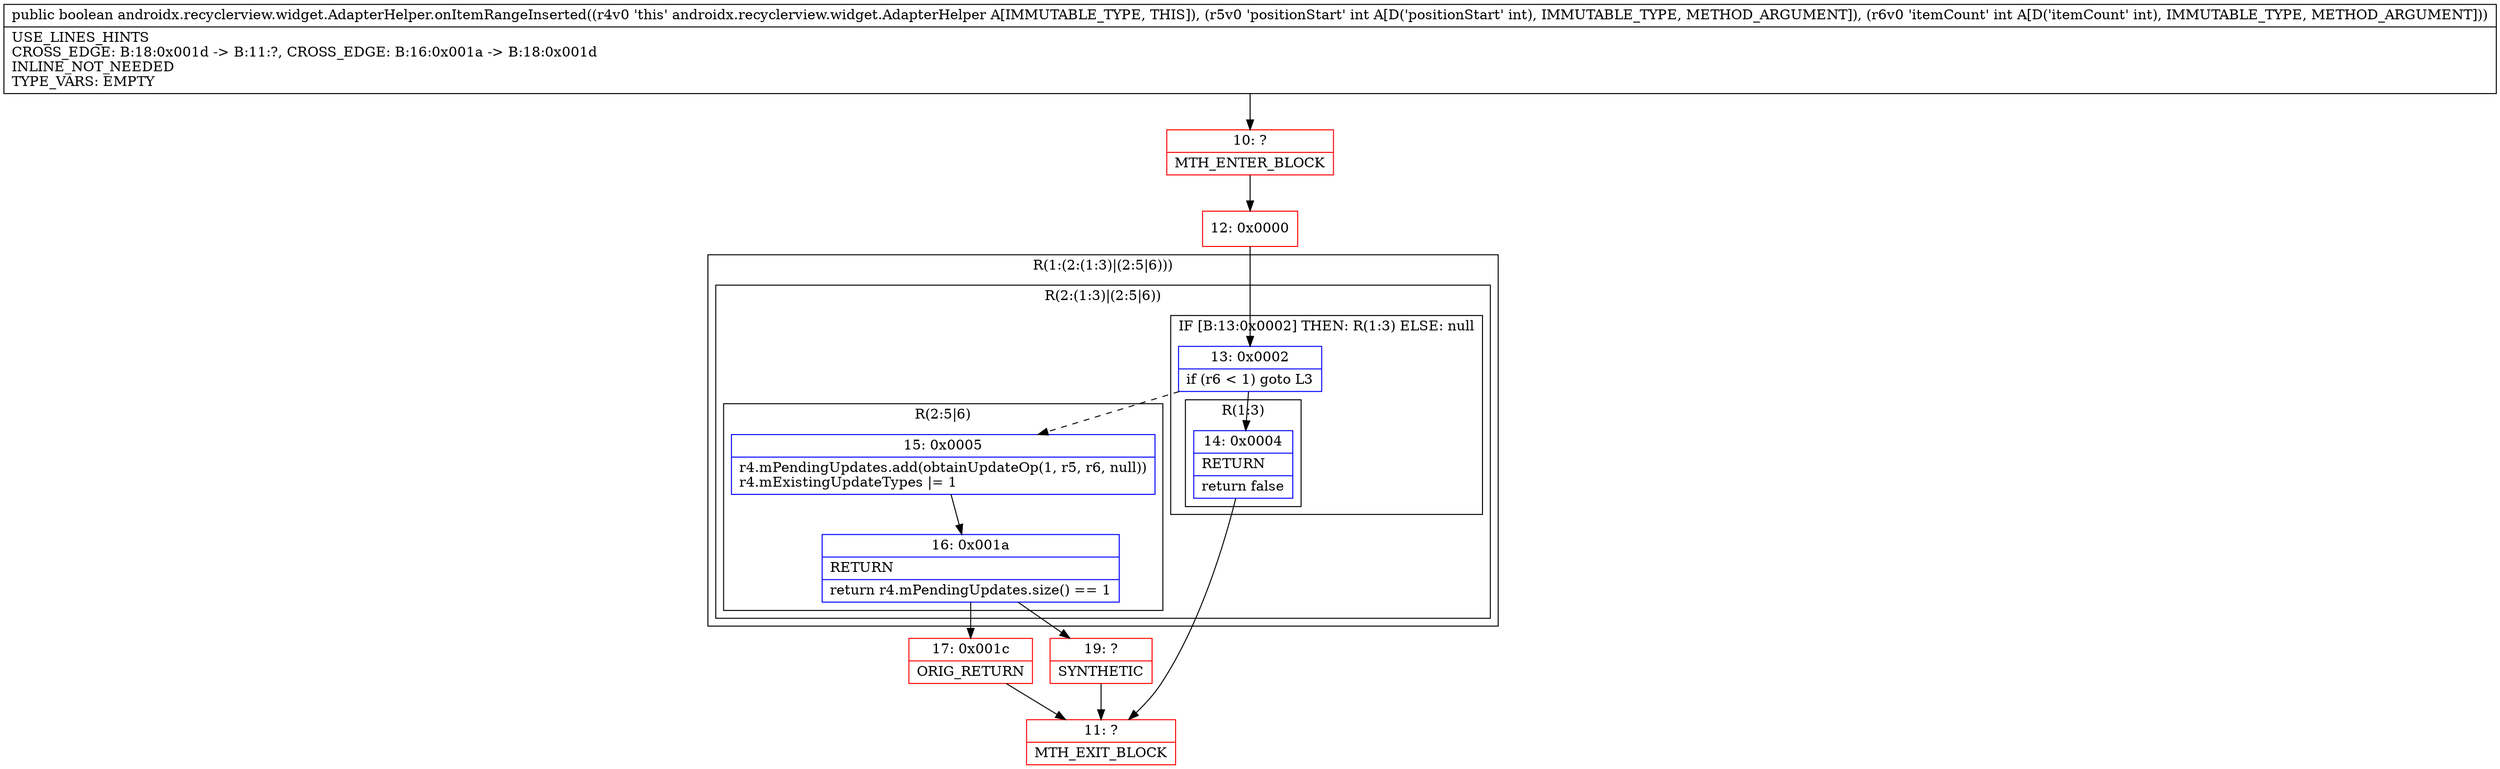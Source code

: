 digraph "CFG forandroidx.recyclerview.widget.AdapterHelper.onItemRangeInserted(II)Z" {
subgraph cluster_Region_692546832 {
label = "R(1:(2:(1:3)|(2:5|6)))";
node [shape=record,color=blue];
subgraph cluster_Region_817330519 {
label = "R(2:(1:3)|(2:5|6))";
node [shape=record,color=blue];
subgraph cluster_IfRegion_1034202079 {
label = "IF [B:13:0x0002] THEN: R(1:3) ELSE: null";
node [shape=record,color=blue];
Node_13 [shape=record,label="{13\:\ 0x0002|if (r6 \< 1) goto L3\l}"];
subgraph cluster_Region_539389562 {
label = "R(1:3)";
node [shape=record,color=blue];
Node_14 [shape=record,label="{14\:\ 0x0004|RETURN\l|return false\l}"];
}
}
subgraph cluster_Region_840673411 {
label = "R(2:5|6)";
node [shape=record,color=blue];
Node_15 [shape=record,label="{15\:\ 0x0005|r4.mPendingUpdates.add(obtainUpdateOp(1, r5, r6, null))\lr4.mExistingUpdateTypes \|= 1\l}"];
Node_16 [shape=record,label="{16\:\ 0x001a|RETURN\l|return r4.mPendingUpdates.size() == 1\l}"];
}
}
}
Node_10 [shape=record,color=red,label="{10\:\ ?|MTH_ENTER_BLOCK\l}"];
Node_12 [shape=record,color=red,label="{12\:\ 0x0000}"];
Node_11 [shape=record,color=red,label="{11\:\ ?|MTH_EXIT_BLOCK\l}"];
Node_17 [shape=record,color=red,label="{17\:\ 0x001c|ORIG_RETURN\l}"];
Node_19 [shape=record,color=red,label="{19\:\ ?|SYNTHETIC\l}"];
MethodNode[shape=record,label="{public boolean androidx.recyclerview.widget.AdapterHelper.onItemRangeInserted((r4v0 'this' androidx.recyclerview.widget.AdapterHelper A[IMMUTABLE_TYPE, THIS]), (r5v0 'positionStart' int A[D('positionStart' int), IMMUTABLE_TYPE, METHOD_ARGUMENT]), (r6v0 'itemCount' int A[D('itemCount' int), IMMUTABLE_TYPE, METHOD_ARGUMENT]))  | USE_LINES_HINTS\lCROSS_EDGE: B:18:0x001d \-\> B:11:?, CROSS_EDGE: B:16:0x001a \-\> B:18:0x001d\lINLINE_NOT_NEEDED\lTYPE_VARS: EMPTY\l}"];
MethodNode -> Node_10;Node_13 -> Node_14;
Node_13 -> Node_15[style=dashed];
Node_14 -> Node_11;
Node_15 -> Node_16;
Node_16 -> Node_17;
Node_16 -> Node_19;
Node_10 -> Node_12;
Node_12 -> Node_13;
Node_17 -> Node_11;
Node_19 -> Node_11;
}

